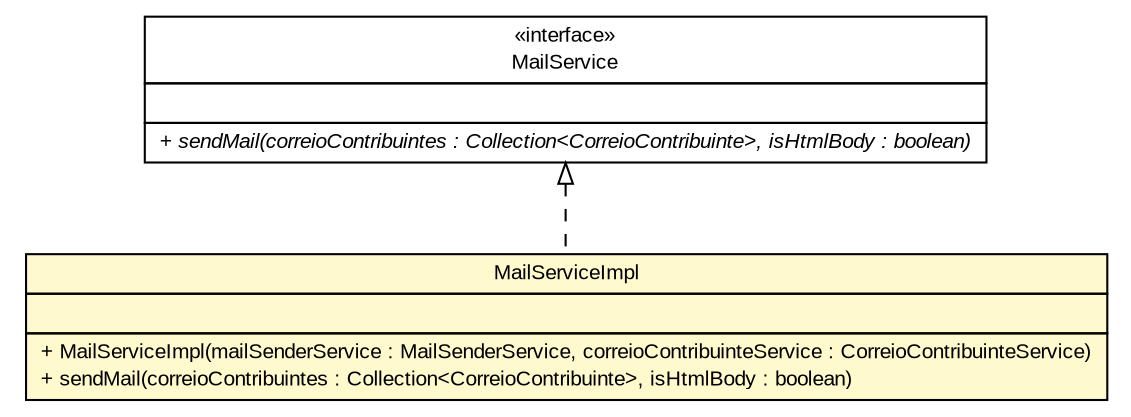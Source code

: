 #!/usr/local/bin/dot
#
# Class diagram 
# Generated by UMLGraph version R5_6 (http://www.umlgraph.org/)
#

digraph G {
	edge [fontname="arial",fontsize=10,labelfontname="arial",labelfontsize=10];
	node [fontname="arial",fontsize=10,shape=plaintext];
	nodesep=0.25;
	ranksep=0.5;
	// br.gov.to.sefaz.seg.business.mail.service.impl.MailServiceImpl
	c7816 [label=<<table title="br.gov.to.sefaz.seg.business.mail.service.impl.MailServiceImpl" border="0" cellborder="1" cellspacing="0" cellpadding="2" port="p" bgcolor="lemonChiffon" href="./MailServiceImpl.html">
		<tr><td><table border="0" cellspacing="0" cellpadding="1">
<tr><td align="center" balign="center"> MailServiceImpl </td></tr>
		</table></td></tr>
		<tr><td><table border="0" cellspacing="0" cellpadding="1">
<tr><td align="left" balign="left">  </td></tr>
		</table></td></tr>
		<tr><td><table border="0" cellspacing="0" cellpadding="1">
<tr><td align="left" balign="left"> + MailServiceImpl(mailSenderService : MailSenderService, correioContribuinteService : CorreioContribuinteService) </td></tr>
<tr><td align="left" balign="left"> + sendMail(correioContribuintes : Collection&lt;CorreioContribuinte&gt;, isHtmlBody : boolean) </td></tr>
		</table></td></tr>
		</table>>, URL="./MailServiceImpl.html", fontname="arial", fontcolor="black", fontsize=10.0];
	// br.gov.to.sefaz.seg.business.mail.service.MailService
	c7817 [label=<<table title="br.gov.to.sefaz.seg.business.mail.service.MailService" border="0" cellborder="1" cellspacing="0" cellpadding="2" port="p" href="../MailService.html">
		<tr><td><table border="0" cellspacing="0" cellpadding="1">
<tr><td align="center" balign="center"> &#171;interface&#187; </td></tr>
<tr><td align="center" balign="center"> MailService </td></tr>
		</table></td></tr>
		<tr><td><table border="0" cellspacing="0" cellpadding="1">
<tr><td align="left" balign="left">  </td></tr>
		</table></td></tr>
		<tr><td><table border="0" cellspacing="0" cellpadding="1">
<tr><td align="left" balign="left"><font face="arial italic" point-size="10.0"> + sendMail(correioContribuintes : Collection&lt;CorreioContribuinte&gt;, isHtmlBody : boolean) </font></td></tr>
		</table></td></tr>
		</table>>, URL="../MailService.html", fontname="arial", fontcolor="black", fontsize=10.0];
	//br.gov.to.sefaz.seg.business.mail.service.impl.MailServiceImpl implements br.gov.to.sefaz.seg.business.mail.service.MailService
	c7817:p -> c7816:p [dir=back,arrowtail=empty,style=dashed];
}

